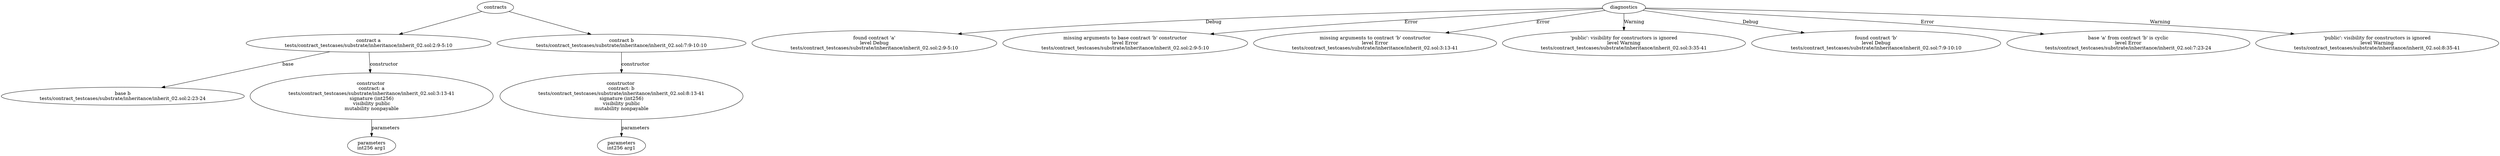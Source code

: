 strict digraph "tests/contract_testcases/substrate/inheritance/inherit_02.sol" {
	contract [label="contract a\ntests/contract_testcases/substrate/inheritance/inherit_02.sol:2:9-5:10"]
	base [label="base b\ntests/contract_testcases/substrate/inheritance/inherit_02.sol:2:23-24"]
	node_3 [label="constructor \ncontract: a\ntests/contract_testcases/substrate/inheritance/inherit_02.sol:3:13-41\nsignature (int256)\nvisibility public\nmutability nonpayable"]
	parameters [label="parameters\nint256 arg1"]
	contract_5 [label="contract b\ntests/contract_testcases/substrate/inheritance/inherit_02.sol:7:9-10:10"]
	node_6 [label="constructor \ncontract: b\ntests/contract_testcases/substrate/inheritance/inherit_02.sol:8:13-41\nsignature (int256)\nvisibility public\nmutability nonpayable"]
	parameters_7 [label="parameters\nint256 arg1"]
	diagnostic [label="found contract 'a'\nlevel Debug\ntests/contract_testcases/substrate/inheritance/inherit_02.sol:2:9-5:10"]
	diagnostic_10 [label="missing arguments to base contract 'b' constructor\nlevel Error\ntests/contract_testcases/substrate/inheritance/inherit_02.sol:2:9-5:10"]
	diagnostic_11 [label="missing arguments to contract 'b' constructor\nlevel Error\ntests/contract_testcases/substrate/inheritance/inherit_02.sol:3:13-41"]
	diagnostic_12 [label="'public': visibility for constructors is ignored\nlevel Warning\ntests/contract_testcases/substrate/inheritance/inherit_02.sol:3:35-41"]
	diagnostic_13 [label="found contract 'b'\nlevel Debug\ntests/contract_testcases/substrate/inheritance/inherit_02.sol:7:9-10:10"]
	diagnostic_14 [label="base 'a' from contract 'b' is cyclic\nlevel Error\ntests/contract_testcases/substrate/inheritance/inherit_02.sol:7:23-24"]
	diagnostic_15 [label="'public': visibility for constructors is ignored\nlevel Warning\ntests/contract_testcases/substrate/inheritance/inherit_02.sol:8:35-41"]
	contracts -> contract
	contract -> base [label="base"]
	contract -> node_3 [label="constructor"]
	node_3 -> parameters [label="parameters"]
	contracts -> contract_5
	contract_5 -> node_6 [label="constructor"]
	node_6 -> parameters_7 [label="parameters"]
	diagnostics -> diagnostic [label="Debug"]
	diagnostics -> diagnostic_10 [label="Error"]
	diagnostics -> diagnostic_11 [label="Error"]
	diagnostics -> diagnostic_12 [label="Warning"]
	diagnostics -> diagnostic_13 [label="Debug"]
	diagnostics -> diagnostic_14 [label="Error"]
	diagnostics -> diagnostic_15 [label="Warning"]
}
